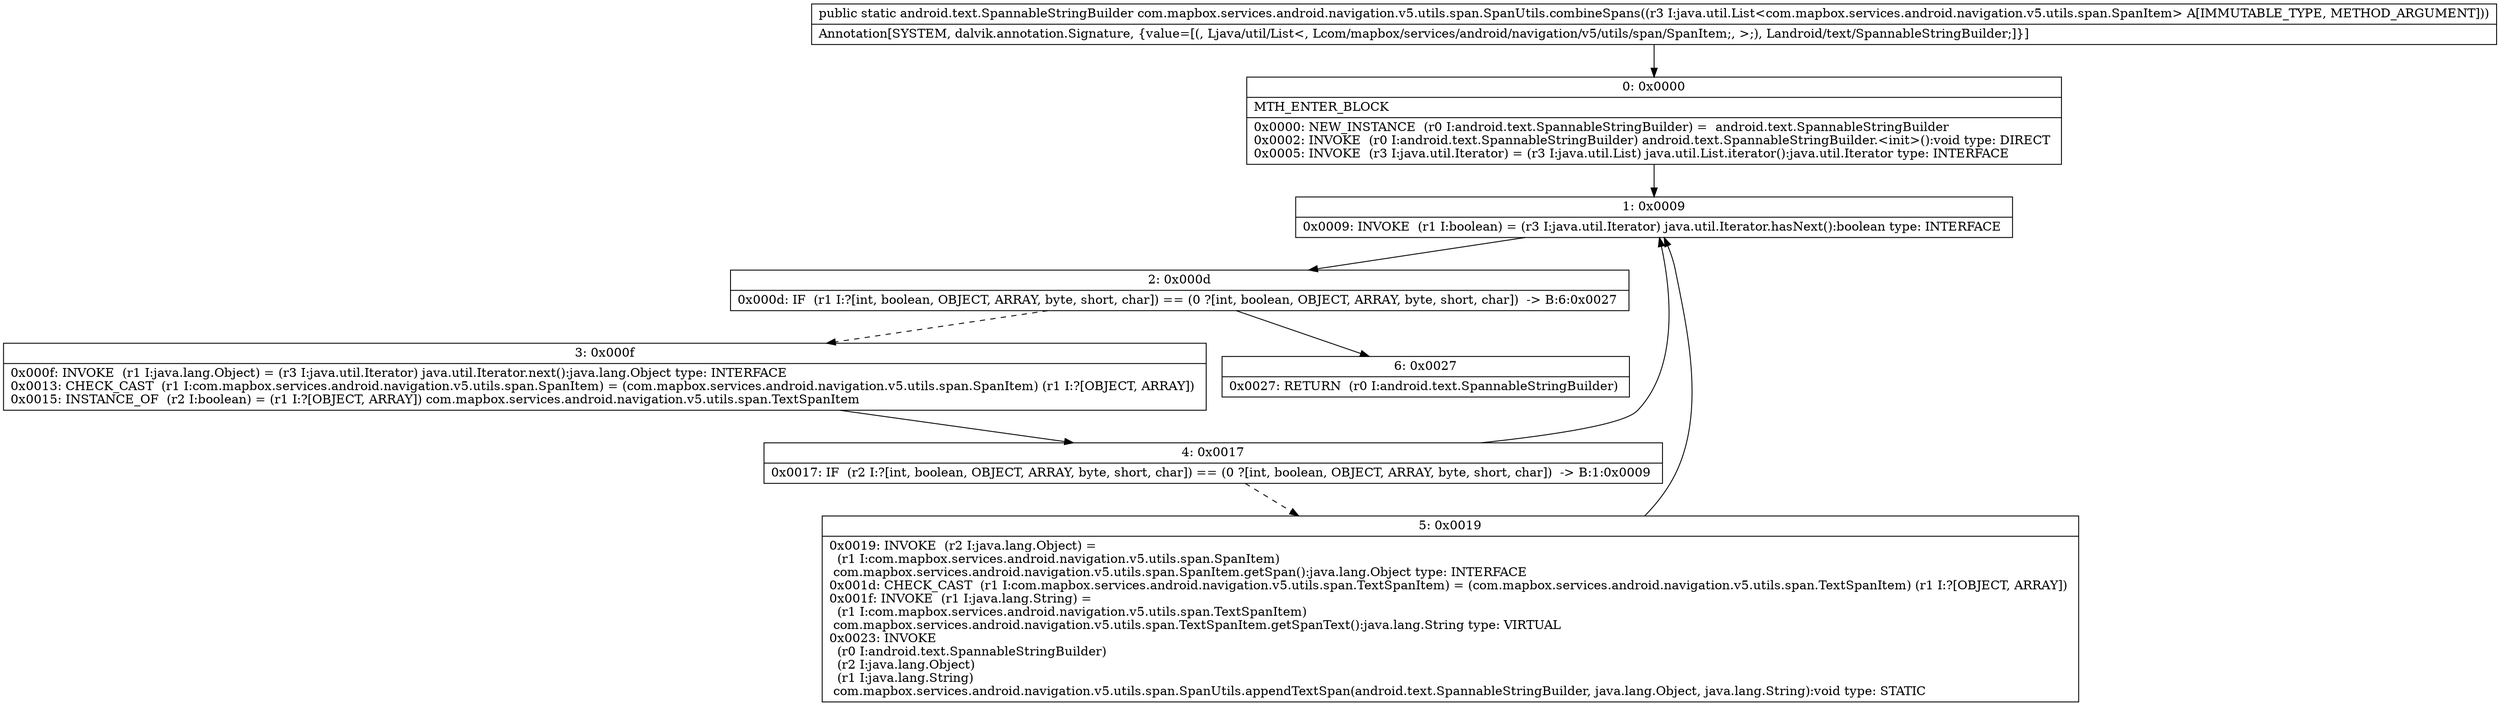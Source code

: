digraph "CFG forcom.mapbox.services.android.navigation.v5.utils.span.SpanUtils.combineSpans(Ljava\/util\/List;)Landroid\/text\/SpannableStringBuilder;" {
Node_0 [shape=record,label="{0\:\ 0x0000|MTH_ENTER_BLOCK\l|0x0000: NEW_INSTANCE  (r0 I:android.text.SpannableStringBuilder) =  android.text.SpannableStringBuilder \l0x0002: INVOKE  (r0 I:android.text.SpannableStringBuilder) android.text.SpannableStringBuilder.\<init\>():void type: DIRECT \l0x0005: INVOKE  (r3 I:java.util.Iterator) = (r3 I:java.util.List) java.util.List.iterator():java.util.Iterator type: INTERFACE \l}"];
Node_1 [shape=record,label="{1\:\ 0x0009|0x0009: INVOKE  (r1 I:boolean) = (r3 I:java.util.Iterator) java.util.Iterator.hasNext():boolean type: INTERFACE \l}"];
Node_2 [shape=record,label="{2\:\ 0x000d|0x000d: IF  (r1 I:?[int, boolean, OBJECT, ARRAY, byte, short, char]) == (0 ?[int, boolean, OBJECT, ARRAY, byte, short, char])  \-\> B:6:0x0027 \l}"];
Node_3 [shape=record,label="{3\:\ 0x000f|0x000f: INVOKE  (r1 I:java.lang.Object) = (r3 I:java.util.Iterator) java.util.Iterator.next():java.lang.Object type: INTERFACE \l0x0013: CHECK_CAST  (r1 I:com.mapbox.services.android.navigation.v5.utils.span.SpanItem) = (com.mapbox.services.android.navigation.v5.utils.span.SpanItem) (r1 I:?[OBJECT, ARRAY]) \l0x0015: INSTANCE_OF  (r2 I:boolean) = (r1 I:?[OBJECT, ARRAY]) com.mapbox.services.android.navigation.v5.utils.span.TextSpanItem \l}"];
Node_4 [shape=record,label="{4\:\ 0x0017|0x0017: IF  (r2 I:?[int, boolean, OBJECT, ARRAY, byte, short, char]) == (0 ?[int, boolean, OBJECT, ARRAY, byte, short, char])  \-\> B:1:0x0009 \l}"];
Node_5 [shape=record,label="{5\:\ 0x0019|0x0019: INVOKE  (r2 I:java.lang.Object) = \l  (r1 I:com.mapbox.services.android.navigation.v5.utils.span.SpanItem)\l com.mapbox.services.android.navigation.v5.utils.span.SpanItem.getSpan():java.lang.Object type: INTERFACE \l0x001d: CHECK_CAST  (r1 I:com.mapbox.services.android.navigation.v5.utils.span.TextSpanItem) = (com.mapbox.services.android.navigation.v5.utils.span.TextSpanItem) (r1 I:?[OBJECT, ARRAY]) \l0x001f: INVOKE  (r1 I:java.lang.String) = \l  (r1 I:com.mapbox.services.android.navigation.v5.utils.span.TextSpanItem)\l com.mapbox.services.android.navigation.v5.utils.span.TextSpanItem.getSpanText():java.lang.String type: VIRTUAL \l0x0023: INVOKE  \l  (r0 I:android.text.SpannableStringBuilder)\l  (r2 I:java.lang.Object)\l  (r1 I:java.lang.String)\l com.mapbox.services.android.navigation.v5.utils.span.SpanUtils.appendTextSpan(android.text.SpannableStringBuilder, java.lang.Object, java.lang.String):void type: STATIC \l}"];
Node_6 [shape=record,label="{6\:\ 0x0027|0x0027: RETURN  (r0 I:android.text.SpannableStringBuilder) \l}"];
MethodNode[shape=record,label="{public static android.text.SpannableStringBuilder com.mapbox.services.android.navigation.v5.utils.span.SpanUtils.combineSpans((r3 I:java.util.List\<com.mapbox.services.android.navigation.v5.utils.span.SpanItem\> A[IMMUTABLE_TYPE, METHOD_ARGUMENT]))  | Annotation[SYSTEM, dalvik.annotation.Signature, \{value=[(, Ljava\/util\/List\<, Lcom\/mapbox\/services\/android\/navigation\/v5\/utils\/span\/SpanItem;, \>;), Landroid\/text\/SpannableStringBuilder;]\}]\l}"];
MethodNode -> Node_0;
Node_0 -> Node_1;
Node_1 -> Node_2;
Node_2 -> Node_3[style=dashed];
Node_2 -> Node_6;
Node_3 -> Node_4;
Node_4 -> Node_1;
Node_4 -> Node_5[style=dashed];
Node_5 -> Node_1;
}

